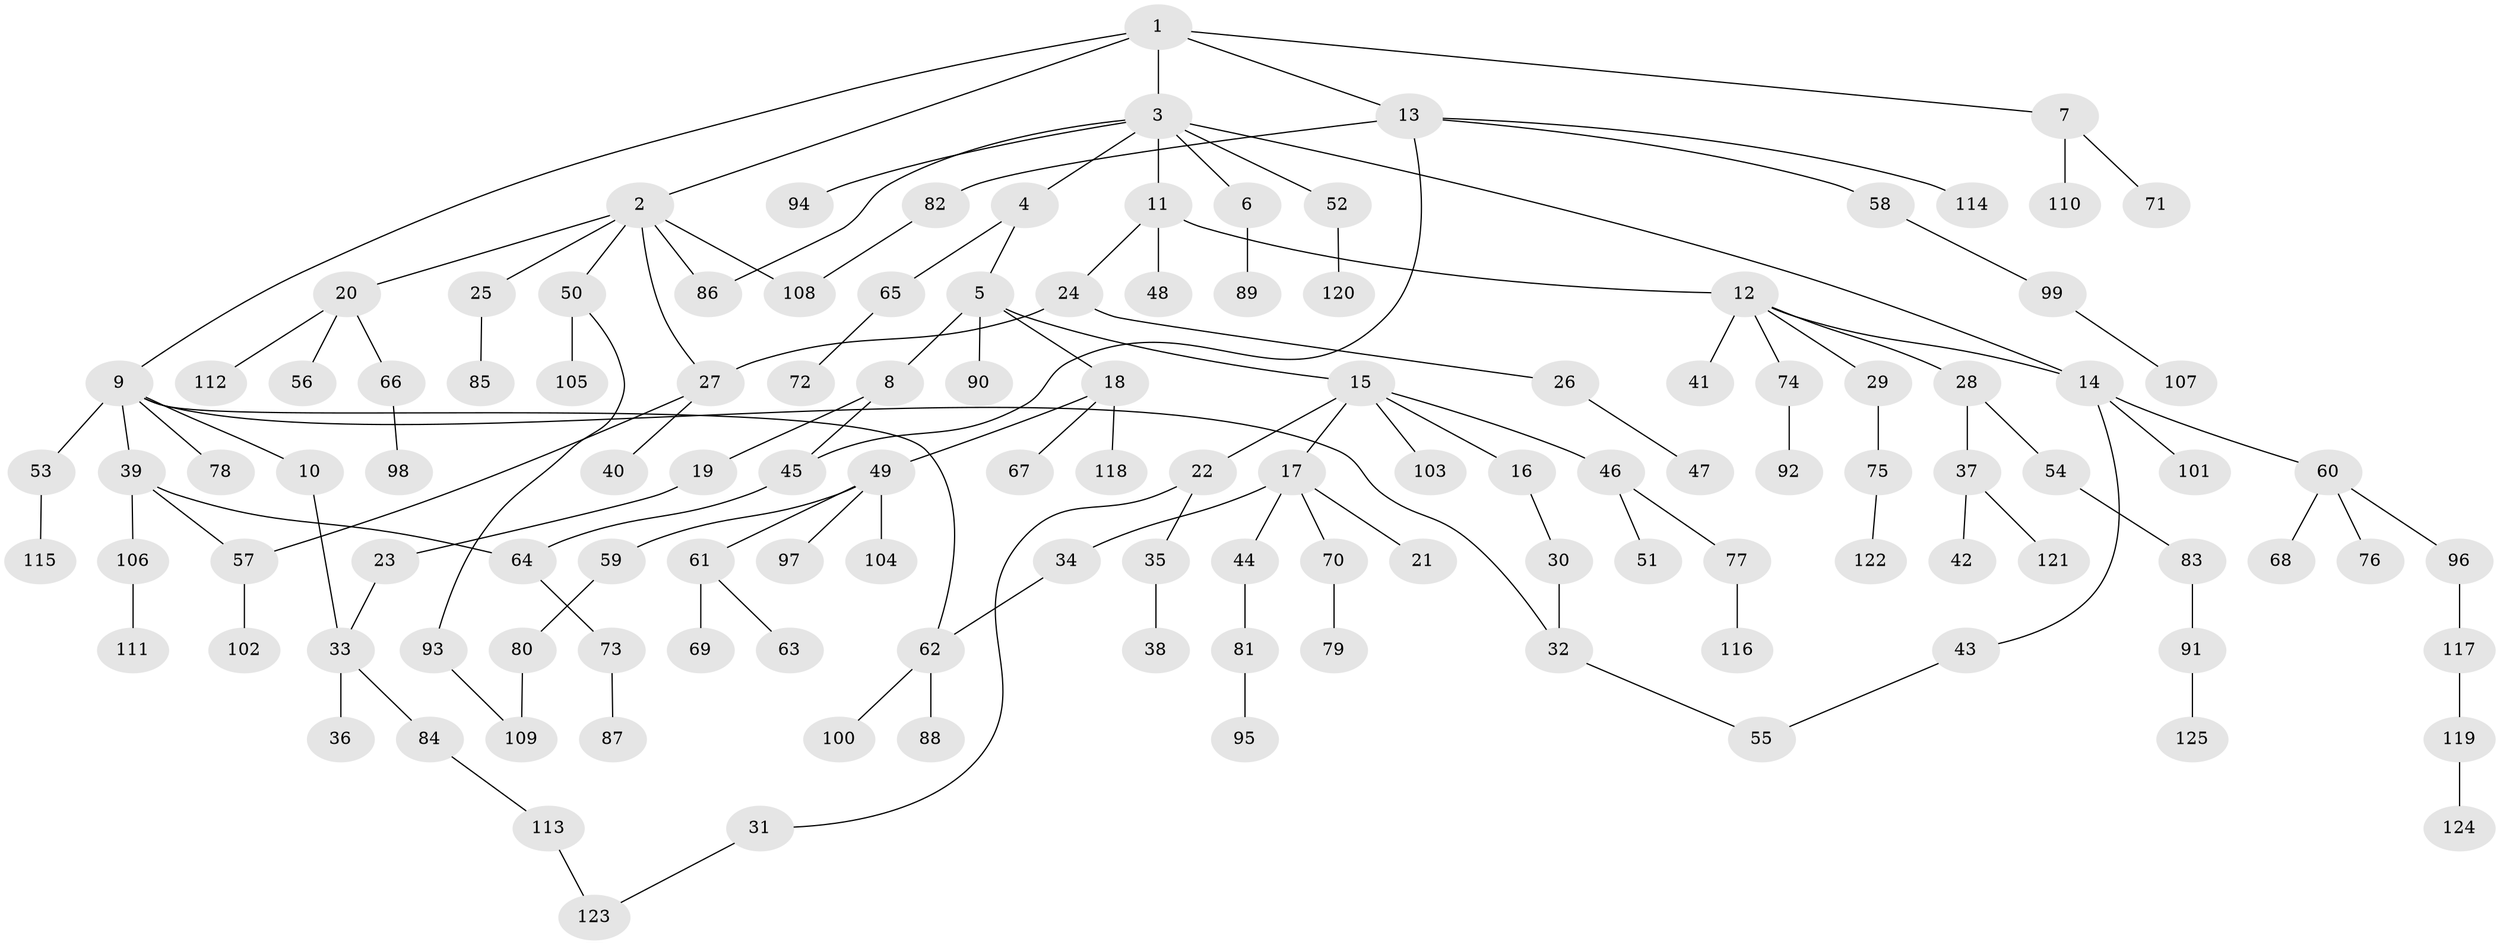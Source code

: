 // coarse degree distribution, {10: 0.012048192771084338, 6: 0.03614457831325301, 3: 0.14457831325301204, 2: 0.3132530120481928, 8: 0.012048192771084338, 5: 0.03614457831325301, 4: 0.024096385542168676, 7: 0.012048192771084338, 1: 0.40963855421686746}
// Generated by graph-tools (version 1.1) at 2025/51/02/27/25 19:51:37]
// undirected, 125 vertices, 137 edges
graph export_dot {
graph [start="1"]
  node [color=gray90,style=filled];
  1;
  2;
  3;
  4;
  5;
  6;
  7;
  8;
  9;
  10;
  11;
  12;
  13;
  14;
  15;
  16;
  17;
  18;
  19;
  20;
  21;
  22;
  23;
  24;
  25;
  26;
  27;
  28;
  29;
  30;
  31;
  32;
  33;
  34;
  35;
  36;
  37;
  38;
  39;
  40;
  41;
  42;
  43;
  44;
  45;
  46;
  47;
  48;
  49;
  50;
  51;
  52;
  53;
  54;
  55;
  56;
  57;
  58;
  59;
  60;
  61;
  62;
  63;
  64;
  65;
  66;
  67;
  68;
  69;
  70;
  71;
  72;
  73;
  74;
  75;
  76;
  77;
  78;
  79;
  80;
  81;
  82;
  83;
  84;
  85;
  86;
  87;
  88;
  89;
  90;
  91;
  92;
  93;
  94;
  95;
  96;
  97;
  98;
  99;
  100;
  101;
  102;
  103;
  104;
  105;
  106;
  107;
  108;
  109;
  110;
  111;
  112;
  113;
  114;
  115;
  116;
  117;
  118;
  119;
  120;
  121;
  122;
  123;
  124;
  125;
  1 -- 2;
  1 -- 3;
  1 -- 7;
  1 -- 9;
  1 -- 13;
  2 -- 20;
  2 -- 25;
  2 -- 50;
  2 -- 86;
  2 -- 108;
  2 -- 27;
  3 -- 4;
  3 -- 6;
  3 -- 11;
  3 -- 14;
  3 -- 52;
  3 -- 94;
  3 -- 86;
  4 -- 5;
  4 -- 65;
  5 -- 8;
  5 -- 15;
  5 -- 18;
  5 -- 90;
  6 -- 89;
  7 -- 71;
  7 -- 110;
  8 -- 19;
  8 -- 45;
  9 -- 10;
  9 -- 32;
  9 -- 39;
  9 -- 53;
  9 -- 62;
  9 -- 78;
  10 -- 33;
  11 -- 12;
  11 -- 24;
  11 -- 48;
  12 -- 28;
  12 -- 29;
  12 -- 41;
  12 -- 74;
  12 -- 14;
  13 -- 45;
  13 -- 58;
  13 -- 82;
  13 -- 114;
  14 -- 43;
  14 -- 60;
  14 -- 101;
  15 -- 16;
  15 -- 17;
  15 -- 22;
  15 -- 46;
  15 -- 103;
  16 -- 30;
  17 -- 21;
  17 -- 34;
  17 -- 44;
  17 -- 70;
  18 -- 49;
  18 -- 67;
  18 -- 118;
  19 -- 23;
  20 -- 56;
  20 -- 66;
  20 -- 112;
  22 -- 31;
  22 -- 35;
  23 -- 33;
  24 -- 26;
  24 -- 27;
  25 -- 85;
  26 -- 47;
  27 -- 40;
  27 -- 57;
  28 -- 37;
  28 -- 54;
  29 -- 75;
  30 -- 32;
  31 -- 123;
  32 -- 55;
  33 -- 36;
  33 -- 84;
  34 -- 62;
  35 -- 38;
  37 -- 42;
  37 -- 121;
  39 -- 106;
  39 -- 64;
  39 -- 57;
  43 -- 55;
  44 -- 81;
  45 -- 64;
  46 -- 51;
  46 -- 77;
  49 -- 59;
  49 -- 61;
  49 -- 97;
  49 -- 104;
  50 -- 93;
  50 -- 105;
  52 -- 120;
  53 -- 115;
  54 -- 83;
  57 -- 102;
  58 -- 99;
  59 -- 80;
  60 -- 68;
  60 -- 76;
  60 -- 96;
  61 -- 63;
  61 -- 69;
  62 -- 88;
  62 -- 100;
  64 -- 73;
  65 -- 72;
  66 -- 98;
  70 -- 79;
  73 -- 87;
  74 -- 92;
  75 -- 122;
  77 -- 116;
  80 -- 109;
  81 -- 95;
  82 -- 108;
  83 -- 91;
  84 -- 113;
  91 -- 125;
  93 -- 109;
  96 -- 117;
  99 -- 107;
  106 -- 111;
  113 -- 123;
  117 -- 119;
  119 -- 124;
}
